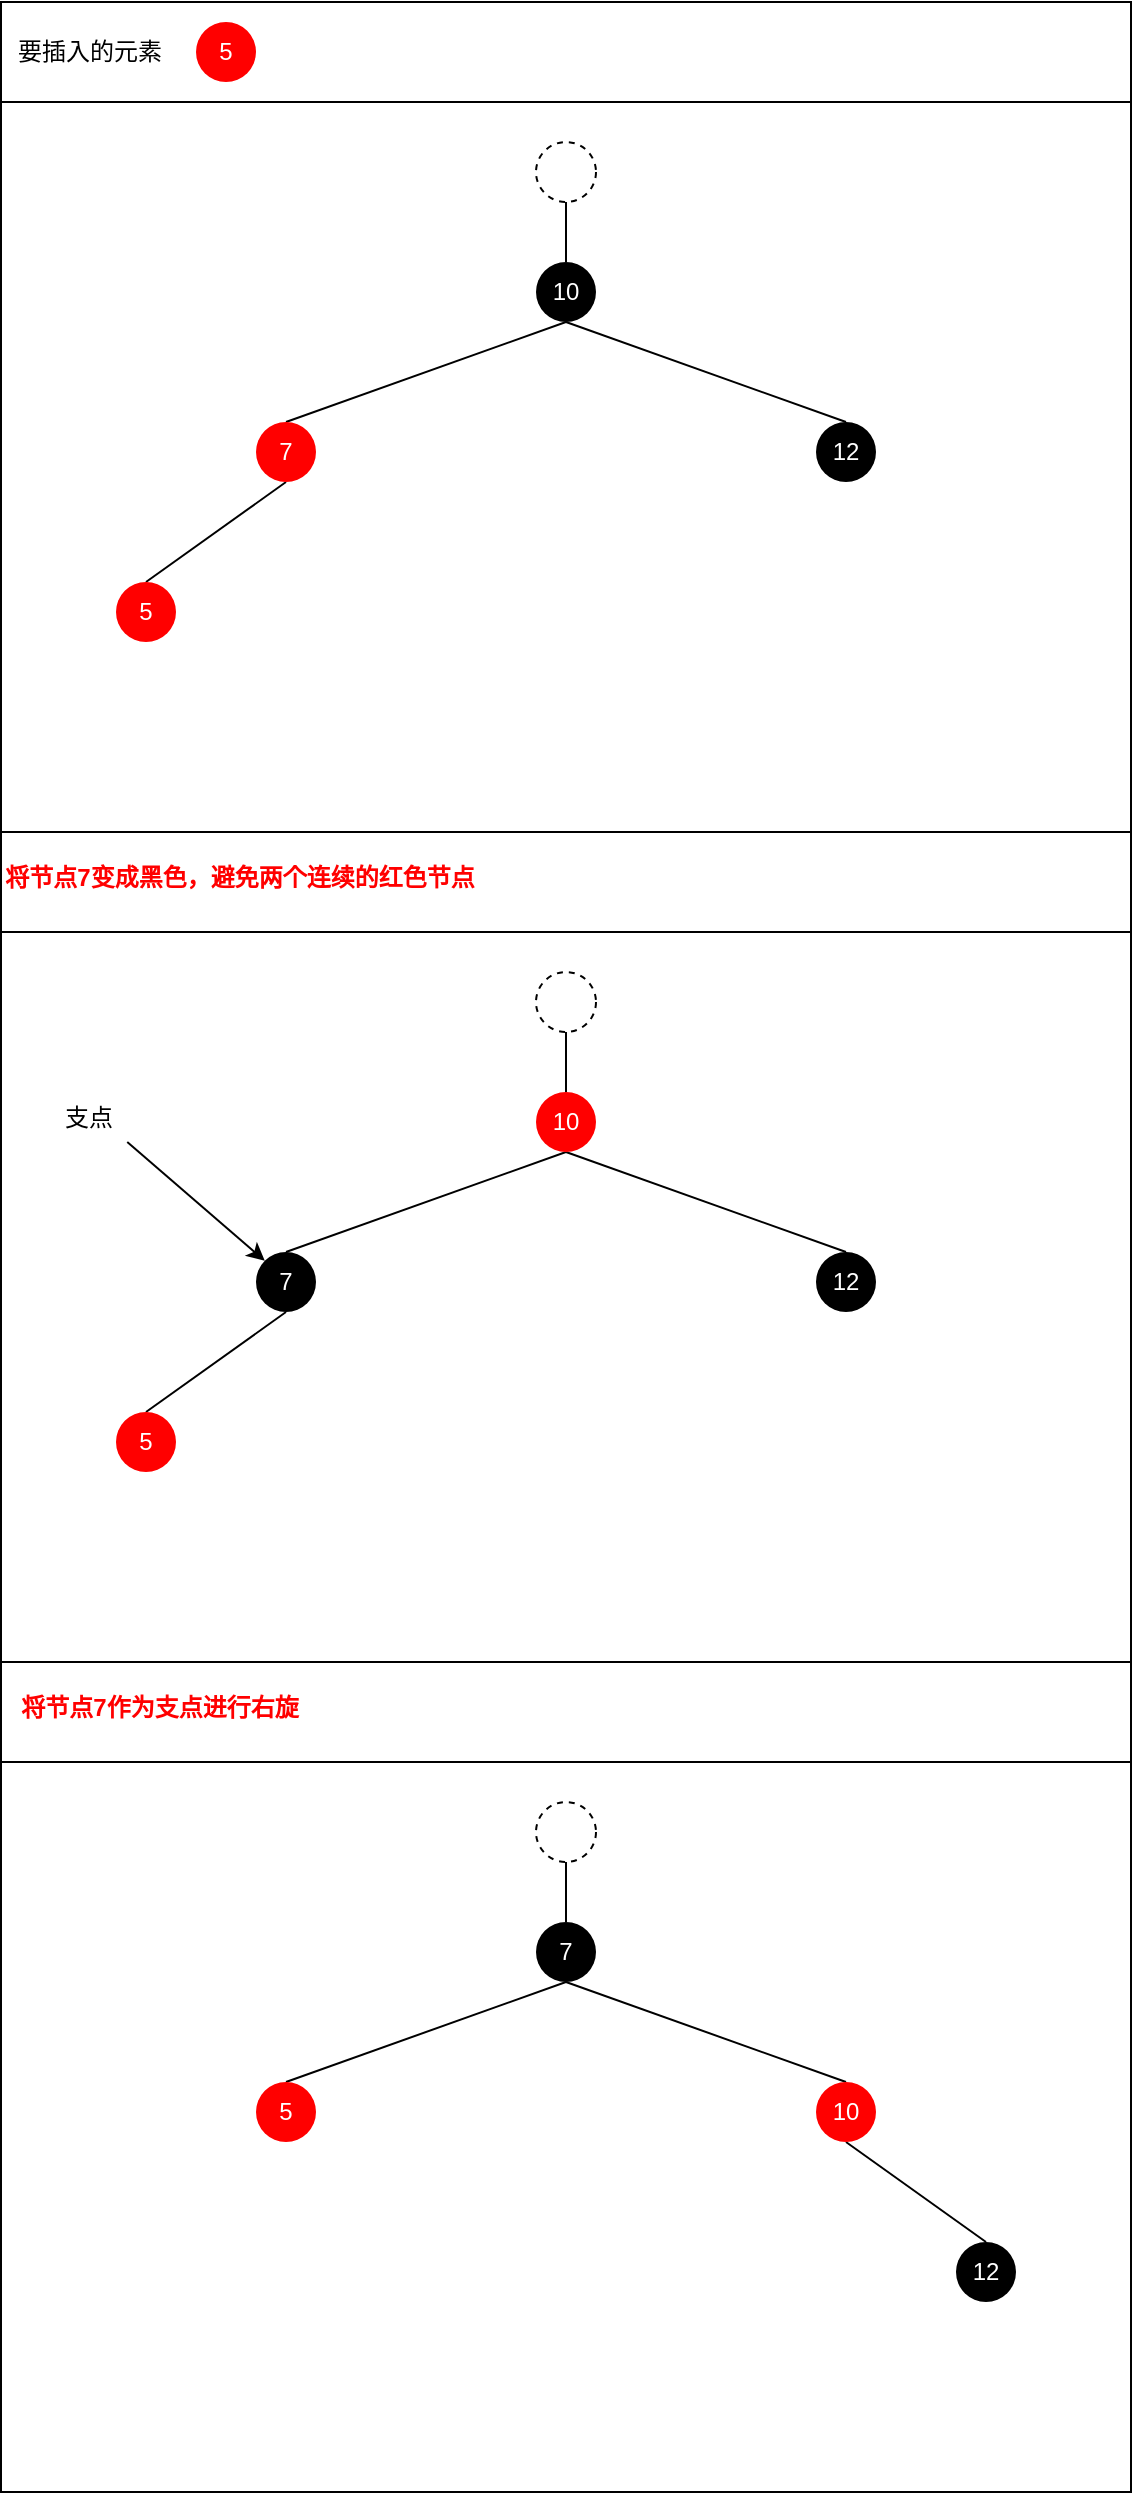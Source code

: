 <mxfile version="27.1.6">
  <diagram name="第 1 页" id="F2-SKgdABRe445PUrhpk">
    <mxGraphModel dx="1181" dy="630" grid="1" gridSize="10" guides="1" tooltips="1" connect="1" arrows="1" fold="1" page="1" pageScale="1" pageWidth="3300" pageHeight="4681" math="0" shadow="0">
      <root>
        <mxCell id="0" />
        <mxCell id="1" parent="0" />
        <mxCell id="gKdZb1WiwNWa_6zVtQik-110" value="" style="rounded=0;whiteSpace=wrap;html=1;" vertex="1" parent="1">
          <mxGeometry x="322.5" y="120" width="565" height="50" as="geometry" />
        </mxCell>
        <mxCell id="gKdZb1WiwNWa_6zVtQik-98" value="" style="rounded=0;whiteSpace=wrap;html=1;" vertex="1" parent="1">
          <mxGeometry x="322.5" y="170" width="565" height="365" as="geometry" />
        </mxCell>
        <mxCell id="gKdZb1WiwNWa_6zVtQik-32" style="edgeStyle=none;rounded=0;orthogonalLoop=1;jettySize=auto;html=1;exitX=0.5;exitY=1;exitDx=0;exitDy=0;entryX=0.5;entryY=0;entryDx=0;entryDy=0;endArrow=none;startFill=0;" edge="1" parent="1" source="gKdZb1WiwNWa_6zVtQik-2" target="gKdZb1WiwNWa_6zVtQik-25">
          <mxGeometry relative="1" as="geometry" />
        </mxCell>
        <mxCell id="gKdZb1WiwNWa_6zVtQik-33" style="edgeStyle=none;rounded=0;orthogonalLoop=1;jettySize=auto;html=1;exitX=0.5;exitY=1;exitDx=0;exitDy=0;entryX=0.5;entryY=0;entryDx=0;entryDy=0;endArrow=none;startFill=0;" edge="1" parent="1" source="gKdZb1WiwNWa_6zVtQik-2" target="gKdZb1WiwNWa_6zVtQik-26">
          <mxGeometry relative="1" as="geometry" />
        </mxCell>
        <mxCell id="gKdZb1WiwNWa_6zVtQik-2" value="10" style="ellipse;whiteSpace=wrap;html=1;aspect=fixed;fillColor=#000000;fontColor=#FFFFFF;strokeColor=none;" vertex="1" parent="1">
          <mxGeometry x="590" y="250" width="30" height="30" as="geometry" />
        </mxCell>
        <mxCell id="gKdZb1WiwNWa_6zVtQik-41" style="edgeStyle=none;rounded=0;orthogonalLoop=1;jettySize=auto;html=1;exitX=0.5;exitY=1;exitDx=0;exitDy=0;entryX=0.5;entryY=0;entryDx=0;entryDy=0;endArrow=none;startFill=0;" edge="1" parent="1" source="gKdZb1WiwNWa_6zVtQik-25" target="gKdZb1WiwNWa_6zVtQik-38">
          <mxGeometry relative="1" as="geometry" />
        </mxCell>
        <mxCell id="gKdZb1WiwNWa_6zVtQik-25" value="7" style="ellipse;whiteSpace=wrap;html=1;aspect=fixed;fillColor=#FF0000;fontColor=#FFFFFF;strokeColor=none;" vertex="1" parent="1">
          <mxGeometry x="450" y="330" width="30" height="30" as="geometry" />
        </mxCell>
        <mxCell id="gKdZb1WiwNWa_6zVtQik-26" value="12" style="ellipse;whiteSpace=wrap;html=1;aspect=fixed;fillColor=#000000;fontColor=#FFFFFF;strokeColor=none;" vertex="1" parent="1">
          <mxGeometry x="730" y="330" width="30" height="30" as="geometry" />
        </mxCell>
        <mxCell id="gKdZb1WiwNWa_6zVtQik-38" value="5" style="ellipse;whiteSpace=wrap;html=1;aspect=fixed;fillColor=#FF0000;fontColor=#FFFFFF;strokeColor=none;" vertex="1" parent="1">
          <mxGeometry x="380" y="410" width="30" height="30" as="geometry" />
        </mxCell>
        <mxCell id="gKdZb1WiwNWa_6zVtQik-52" value="5" style="ellipse;whiteSpace=wrap;html=1;aspect=fixed;fillColor=#FF0000;fontColor=#FFFFFF;strokeColor=none;" vertex="1" parent="1">
          <mxGeometry x="420" y="130" width="30" height="30" as="geometry" />
        </mxCell>
        <mxCell id="gKdZb1WiwNWa_6zVtQik-53" value="要插入的元素" style="text;html=1;align=center;verticalAlign=middle;whiteSpace=wrap;rounded=0;" vertex="1" parent="1">
          <mxGeometry x="322.5" y="130" width="87.5" height="30" as="geometry" />
        </mxCell>
        <mxCell id="gKdZb1WiwNWa_6zVtQik-78" style="edgeStyle=none;rounded=0;orthogonalLoop=1;jettySize=auto;html=1;exitX=0.5;exitY=0;exitDx=0;exitDy=0;endArrow=none;startFill=0;" edge="1" parent="1" source="gKdZb1WiwNWa_6zVtQik-2">
          <mxGeometry relative="1" as="geometry">
            <mxPoint x="820" y="280" as="sourcePoint" />
            <mxPoint x="605" y="220" as="targetPoint" />
          </mxGeometry>
        </mxCell>
        <mxCell id="gKdZb1WiwNWa_6zVtQik-79" value="10" style="ellipse;whiteSpace=wrap;html=1;aspect=fixed;fillColor=#FFFFFF;fontColor=#FFFFFF;strokeColor=default;dashed=1;" vertex="1" parent="1">
          <mxGeometry x="590" y="190" width="30" height="30" as="geometry" />
        </mxCell>
        <mxCell id="gKdZb1WiwNWa_6zVtQik-100" value="" style="rounded=0;whiteSpace=wrap;html=1;" vertex="1" parent="1">
          <mxGeometry x="322.5" y="585" width="565" height="365" as="geometry" />
        </mxCell>
        <mxCell id="gKdZb1WiwNWa_6zVtQik-101" style="edgeStyle=none;rounded=0;orthogonalLoop=1;jettySize=auto;html=1;exitX=0.5;exitY=1;exitDx=0;exitDy=0;entryX=0.5;entryY=0;entryDx=0;entryDy=0;endArrow=none;startFill=0;" edge="1" parent="1" source="gKdZb1WiwNWa_6zVtQik-103" target="gKdZb1WiwNWa_6zVtQik-105">
          <mxGeometry relative="1" as="geometry" />
        </mxCell>
        <mxCell id="gKdZb1WiwNWa_6zVtQik-102" style="edgeStyle=none;rounded=0;orthogonalLoop=1;jettySize=auto;html=1;exitX=0.5;exitY=1;exitDx=0;exitDy=0;entryX=0.5;entryY=0;entryDx=0;entryDy=0;endArrow=none;startFill=0;" edge="1" parent="1" source="gKdZb1WiwNWa_6zVtQik-103" target="gKdZb1WiwNWa_6zVtQik-106">
          <mxGeometry relative="1" as="geometry" />
        </mxCell>
        <mxCell id="gKdZb1WiwNWa_6zVtQik-103" value="10" style="ellipse;whiteSpace=wrap;html=1;aspect=fixed;fillColor=#FF0000;fontColor=#FFFFFF;strokeColor=none;" vertex="1" parent="1">
          <mxGeometry x="590" y="665" width="30" height="30" as="geometry" />
        </mxCell>
        <mxCell id="gKdZb1WiwNWa_6zVtQik-104" style="edgeStyle=none;rounded=0;orthogonalLoop=1;jettySize=auto;html=1;exitX=0.5;exitY=1;exitDx=0;exitDy=0;entryX=0.5;entryY=0;entryDx=0;entryDy=0;endArrow=none;startFill=0;" edge="1" parent="1" source="gKdZb1WiwNWa_6zVtQik-105" target="gKdZb1WiwNWa_6zVtQik-107">
          <mxGeometry relative="1" as="geometry" />
        </mxCell>
        <mxCell id="gKdZb1WiwNWa_6zVtQik-105" value="7" style="ellipse;whiteSpace=wrap;html=1;aspect=fixed;fillColor=#000000;fontColor=#FFFFFF;strokeColor=none;" vertex="1" parent="1">
          <mxGeometry x="450" y="745" width="30" height="30" as="geometry" />
        </mxCell>
        <mxCell id="gKdZb1WiwNWa_6zVtQik-106" value="12" style="ellipse;whiteSpace=wrap;html=1;aspect=fixed;fillColor=#000000;fontColor=#FFFFFF;strokeColor=none;" vertex="1" parent="1">
          <mxGeometry x="730" y="745" width="30" height="30" as="geometry" />
        </mxCell>
        <mxCell id="gKdZb1WiwNWa_6zVtQik-107" value="5" style="ellipse;whiteSpace=wrap;html=1;aspect=fixed;fillColor=#FF0000;fontColor=#FFFFFF;strokeColor=none;" vertex="1" parent="1">
          <mxGeometry x="380" y="825" width="30" height="30" as="geometry" />
        </mxCell>
        <mxCell id="gKdZb1WiwNWa_6zVtQik-108" style="edgeStyle=none;rounded=0;orthogonalLoop=1;jettySize=auto;html=1;exitX=0.5;exitY=0;exitDx=0;exitDy=0;endArrow=none;startFill=0;" edge="1" parent="1" source="gKdZb1WiwNWa_6zVtQik-103">
          <mxGeometry relative="1" as="geometry">
            <mxPoint x="820" y="695" as="sourcePoint" />
            <mxPoint x="605" y="635" as="targetPoint" />
          </mxGeometry>
        </mxCell>
        <mxCell id="gKdZb1WiwNWa_6zVtQik-109" value="10" style="ellipse;whiteSpace=wrap;html=1;aspect=fixed;fillColor=#FFFFFF;fontColor=#FFFFFF;strokeColor=default;dashed=1;" vertex="1" parent="1">
          <mxGeometry x="590" y="605" width="30" height="30" as="geometry" />
        </mxCell>
        <mxCell id="gKdZb1WiwNWa_6zVtQik-111" value="" style="rounded=0;whiteSpace=wrap;html=1;" vertex="1" parent="1">
          <mxGeometry x="322.5" y="535" width="565" height="50" as="geometry" />
        </mxCell>
        <mxCell id="gKdZb1WiwNWa_6zVtQik-112" value="将节点7变成黑色，避免两个连续的红色节点" style="text;html=1;align=center;verticalAlign=middle;whiteSpace=wrap;rounded=0;fontStyle=1;fontColor=#FF0000;" vertex="1" parent="1">
          <mxGeometry x="322.5" y="540" width="237.5" height="35" as="geometry" />
        </mxCell>
        <mxCell id="gKdZb1WiwNWa_6zVtQik-114" style="edgeStyle=none;rounded=0;orthogonalLoop=1;jettySize=auto;html=1;exitX=1;exitY=1;exitDx=0;exitDy=0;entryX=0;entryY=0;entryDx=0;entryDy=0;" edge="1" parent="1" source="gKdZb1WiwNWa_6zVtQik-113" target="gKdZb1WiwNWa_6zVtQik-105">
          <mxGeometry relative="1" as="geometry">
            <mxPoint x="240" y="720" as="targetPoint" />
          </mxGeometry>
        </mxCell>
        <mxCell id="gKdZb1WiwNWa_6zVtQik-113" value="支点" style="text;html=1;align=center;verticalAlign=middle;whiteSpace=wrap;rounded=0;" vertex="1" parent="1">
          <mxGeometry x="346.88" y="665" width="38.75" height="25" as="geometry" />
        </mxCell>
        <mxCell id="gKdZb1WiwNWa_6zVtQik-115" value="" style="rounded=0;whiteSpace=wrap;html=1;" vertex="1" parent="1">
          <mxGeometry x="322.5" y="1000" width="565" height="365" as="geometry" />
        </mxCell>
        <mxCell id="gKdZb1WiwNWa_6zVtQik-116" style="edgeStyle=none;rounded=0;orthogonalLoop=1;jettySize=auto;html=1;exitX=0.5;exitY=1;exitDx=0;exitDy=0;entryX=0.5;entryY=0;entryDx=0;entryDy=0;endArrow=none;startFill=0;" edge="1" parent="1" source="gKdZb1WiwNWa_6zVtQik-118" target="gKdZb1WiwNWa_6zVtQik-120">
          <mxGeometry relative="1" as="geometry" />
        </mxCell>
        <mxCell id="gKdZb1WiwNWa_6zVtQik-117" style="edgeStyle=none;rounded=0;orthogonalLoop=1;jettySize=auto;html=1;exitX=0.5;exitY=1;exitDx=0;exitDy=0;entryX=0.5;entryY=0;entryDx=0;entryDy=0;endArrow=none;startFill=0;" edge="1" parent="1" source="gKdZb1WiwNWa_6zVtQik-118" target="gKdZb1WiwNWa_6zVtQik-121">
          <mxGeometry relative="1" as="geometry" />
        </mxCell>
        <mxCell id="gKdZb1WiwNWa_6zVtQik-118" value="7" style="ellipse;whiteSpace=wrap;html=1;aspect=fixed;fillColor=#000000;fontColor=#FFFFFF;strokeColor=none;" vertex="1" parent="1">
          <mxGeometry x="590" y="1080" width="30" height="30" as="geometry" />
        </mxCell>
        <mxCell id="gKdZb1WiwNWa_6zVtQik-120" value="5" style="ellipse;whiteSpace=wrap;html=1;aspect=fixed;fillColor=#FF0000;fontColor=#FFFFFF;strokeColor=none;" vertex="1" parent="1">
          <mxGeometry x="450" y="1160" width="30" height="30" as="geometry" />
        </mxCell>
        <mxCell id="gKdZb1WiwNWa_6zVtQik-131" style="edgeStyle=none;rounded=0;orthogonalLoop=1;jettySize=auto;html=1;exitX=0.5;exitY=1;exitDx=0;exitDy=0;entryX=0.5;entryY=0;entryDx=0;entryDy=0;endArrow=none;startFill=0;" edge="1" parent="1" source="gKdZb1WiwNWa_6zVtQik-121" target="gKdZb1WiwNWa_6zVtQik-130">
          <mxGeometry relative="1" as="geometry" />
        </mxCell>
        <mxCell id="gKdZb1WiwNWa_6zVtQik-121" value="10" style="ellipse;whiteSpace=wrap;html=1;aspect=fixed;fillColor=#FF0000;fontColor=#FFFFFF;strokeColor=none;" vertex="1" parent="1">
          <mxGeometry x="730" y="1160" width="30" height="30" as="geometry" />
        </mxCell>
        <mxCell id="gKdZb1WiwNWa_6zVtQik-123" style="edgeStyle=none;rounded=0;orthogonalLoop=1;jettySize=auto;html=1;exitX=0.5;exitY=0;exitDx=0;exitDy=0;endArrow=none;startFill=0;" edge="1" parent="1" source="gKdZb1WiwNWa_6zVtQik-118">
          <mxGeometry relative="1" as="geometry">
            <mxPoint x="820" y="1110" as="sourcePoint" />
            <mxPoint x="605" y="1050" as="targetPoint" />
          </mxGeometry>
        </mxCell>
        <mxCell id="gKdZb1WiwNWa_6zVtQik-124" value="10" style="ellipse;whiteSpace=wrap;html=1;aspect=fixed;fillColor=#FFFFFF;fontColor=#FFFFFF;strokeColor=default;dashed=1;" vertex="1" parent="1">
          <mxGeometry x="590" y="1020" width="30" height="30" as="geometry" />
        </mxCell>
        <mxCell id="gKdZb1WiwNWa_6zVtQik-125" value="" style="rounded=0;whiteSpace=wrap;html=1;" vertex="1" parent="1">
          <mxGeometry x="322.5" y="950" width="565" height="50" as="geometry" />
        </mxCell>
        <mxCell id="gKdZb1WiwNWa_6zVtQik-126" value="将节点7作为支点进行右旋" style="text;html=1;align=center;verticalAlign=middle;whiteSpace=wrap;rounded=0;fontStyle=1;fontColor=#FF0000;" vertex="1" parent="1">
          <mxGeometry x="322.5" y="955" width="157.5" height="35" as="geometry" />
        </mxCell>
        <mxCell id="gKdZb1WiwNWa_6zVtQik-130" value="12" style="ellipse;whiteSpace=wrap;html=1;aspect=fixed;fillColor=#000000;fontColor=#FFFFFF;strokeColor=none;" vertex="1" parent="1">
          <mxGeometry x="800" y="1240" width="30" height="30" as="geometry" />
        </mxCell>
      </root>
    </mxGraphModel>
  </diagram>
</mxfile>
